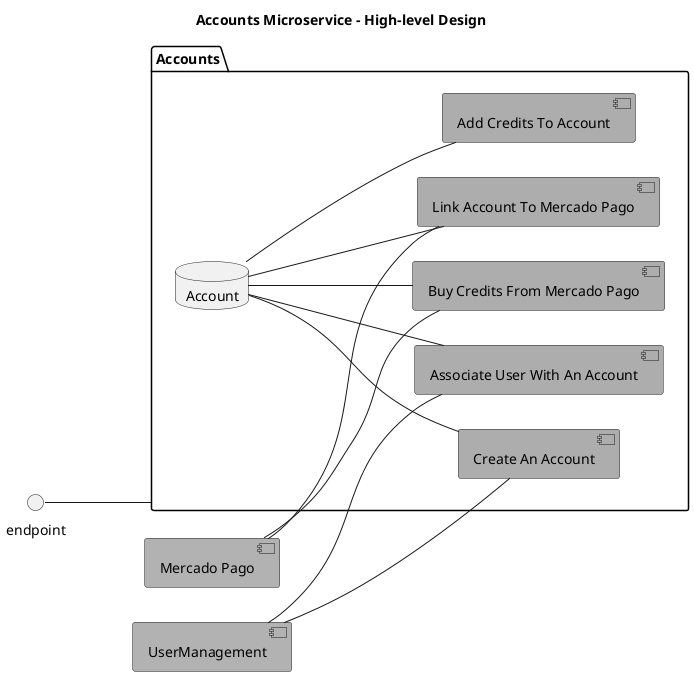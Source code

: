 @startuml
skinparam defaultTextAlignment center
skinparam monochrome true

left to right direction

title "Accounts Microservice - High-level Design" 

package Accounts {
component "Add Credits To Account" as addCreditsToAccount #orange
component "Associate User With An Account" as associateUserToAccount #orange
component "Create An Account" as createAccount #orange
component "Link Account To Mercado Pago" as linkAccountToMercadoPago #orange
component "Buy Credits From Mercado Pago" as buyCreditsMercadoPago #orange
database "Account" as account
}

interface endpoint

endpoint -- Accounts

component "Mercado Pago" as mercadopago #cyan
component "UserManagement" as usermanagement #cyan

account --- addCreditsToAccount
account --- associateUserToAccount
account --- createAccount
account --- buyCreditsMercadoPago
account --- linkAccountToMercadoPago
mercadopago --- buyCreditsMercadoPago
mercadopago --- linkAccountToMercadoPago
usermanagement --- createAccount
usermanagement --- associateUserToAccount

@enduml
